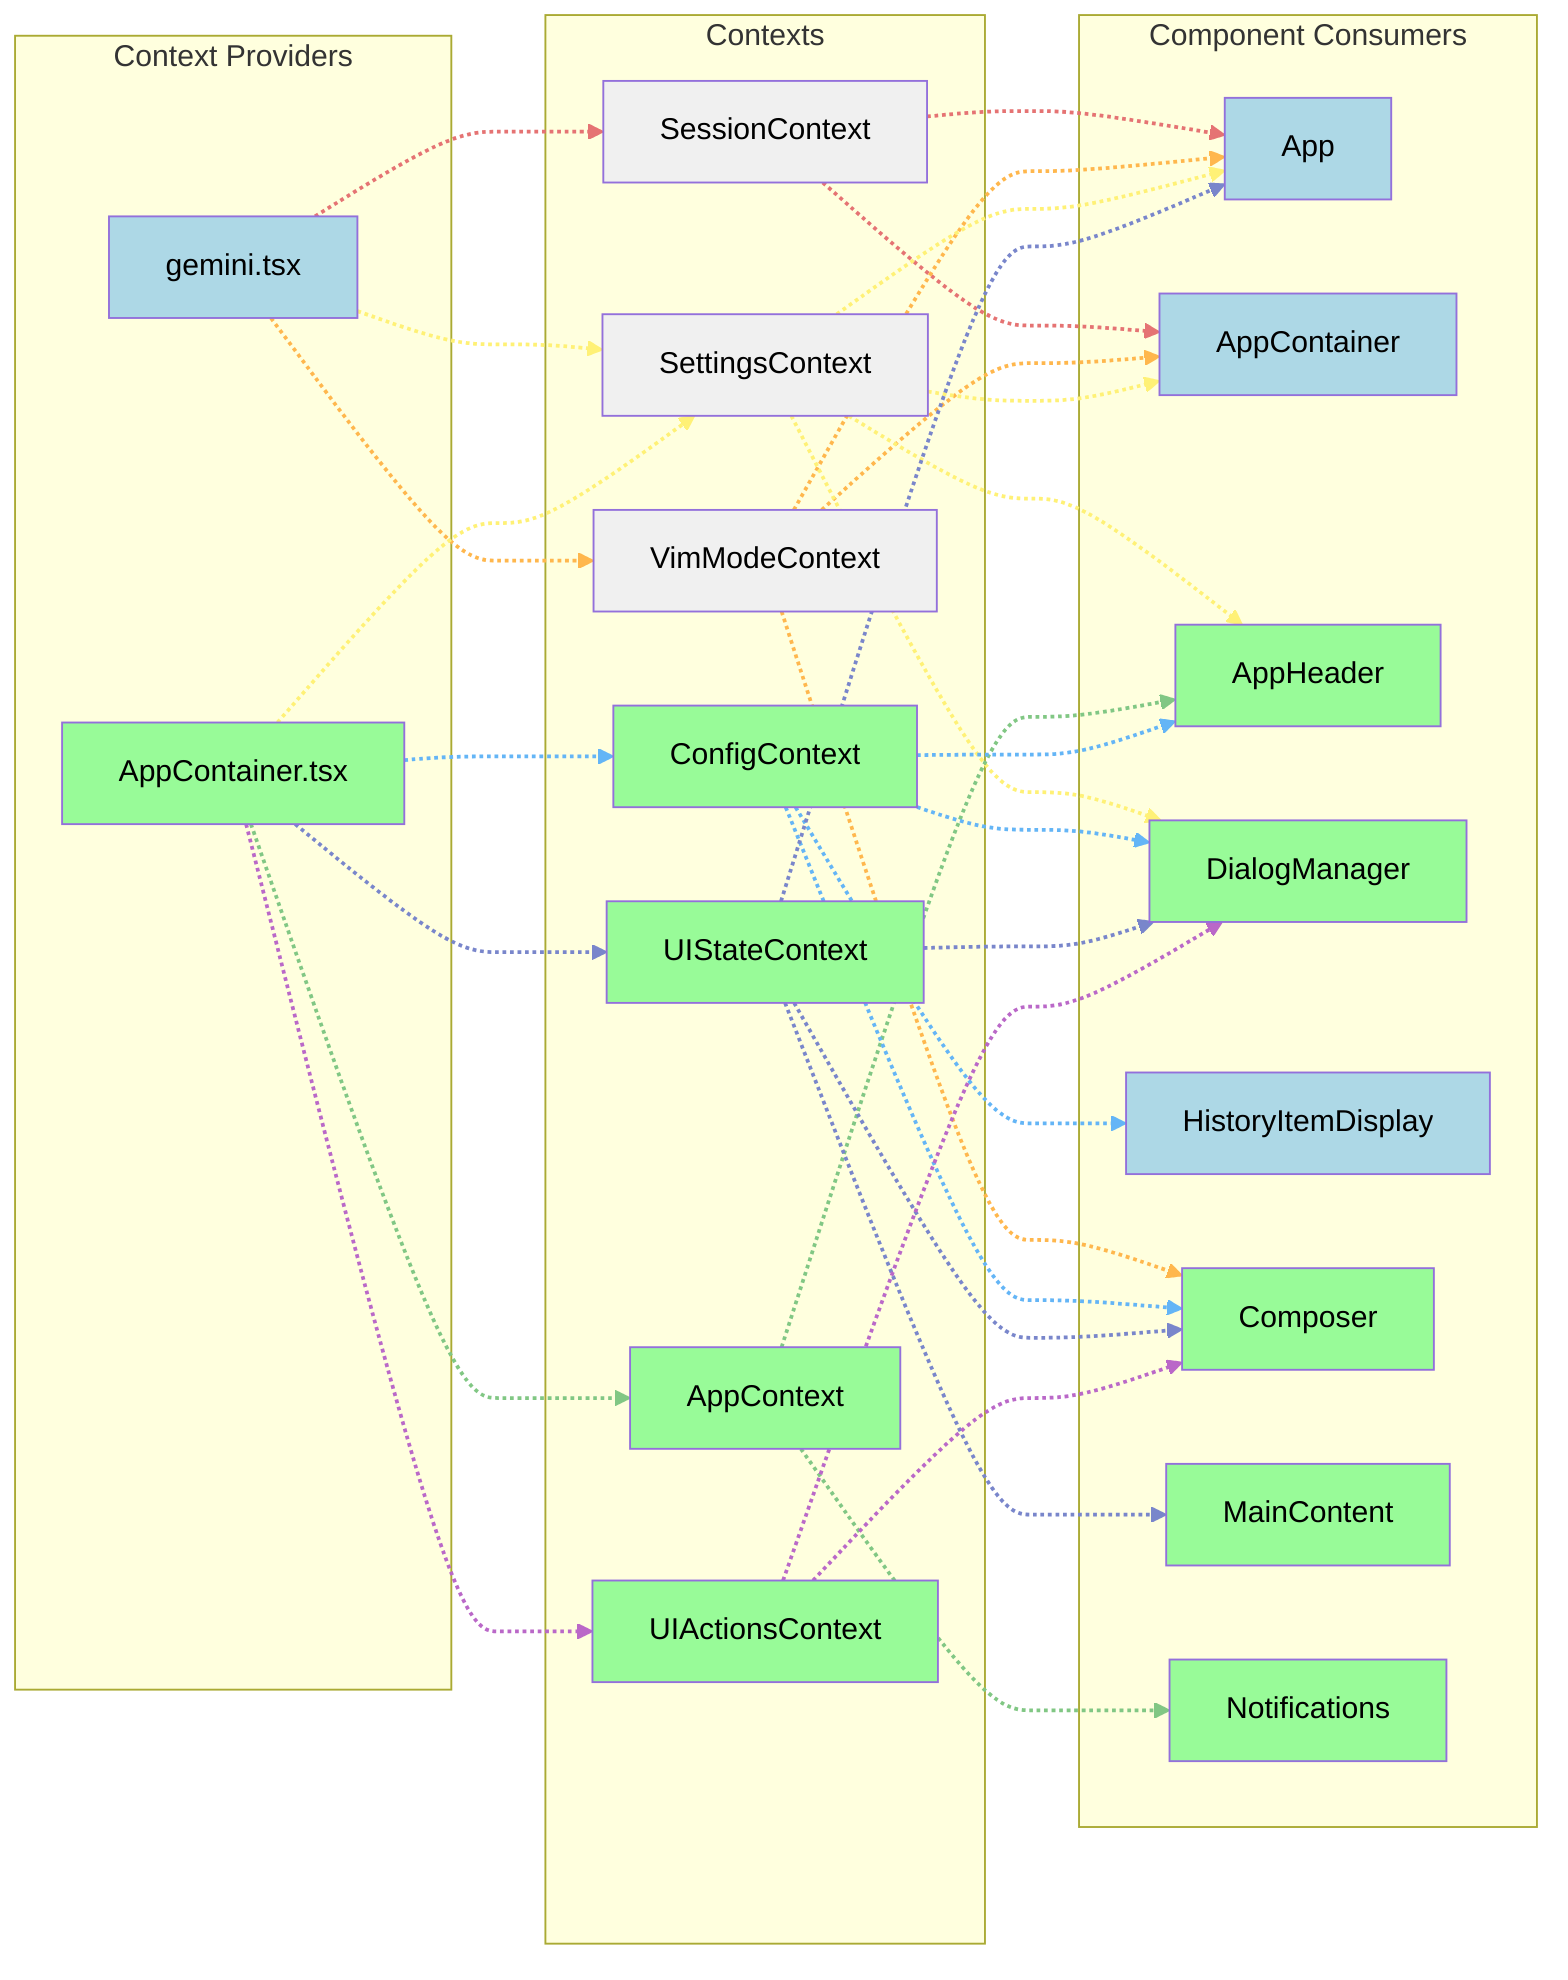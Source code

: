graph LR
    %% --- Style Definitions ---
    classDef new fill:#98fb98,color:#000
    classDef changed fill:#add8e6,color:#000
    classDef unchanged fill:#f0f0f0,color:#000

    %% --- Subgraphs ---
    subgraph "Context Providers"
        direction TB
        A["gemini.tsx"]
        B["AppContainer.tsx"]
    end

    subgraph "Contexts"
        direction TB
        CtxSession["SessionContext"]
        CtxVim["VimModeContext"]
        CtxSettings["SettingsContext"]
        CtxApp["AppContext"]
        CtxConfig["ConfigContext"]
        CtxUIState["UIStateContext"]
        CtxUIActions["UIActionsContext"]
    end

    subgraph "Component Consumers"
        direction TB
        ConsumerApp["App"]
        ConsumerAppContainer["AppContainer"]
        ConsumerAppHeader["AppHeader"]
        ConsumerDialogManager["DialogManager"]
        ConsumerHistoryItem["HistoryItemDisplay"]
        ConsumerComposer["Composer"]
        ConsumerMainContent["MainContent"]
        ConsumerNotifications["Notifications"]
    end

    %% --- Provider -> Context Connections ---
    A -.-> CtxSession
    A -.-> CtxVim
    A -.-> CtxSettings

    B -.-> CtxApp
    B -.-> CtxConfig
    B -.-> CtxUIState
    B -.-> CtxUIActions
    B -.-> CtxSettings

    %% --- Context -> Consumer Connections ---
    CtxSession -.-> ConsumerAppContainer
    CtxSession -.-> ConsumerApp

    CtxVim -.-> ConsumerAppContainer
    CtxVim -.-> ConsumerComposer
    CtxVim -.-> ConsumerApp

    CtxSettings -.-> ConsumerAppContainer
    CtxSettings -.-> ConsumerAppHeader
    CtxSettings -.-> ConsumerDialogManager
    CtxSettings -.-> ConsumerApp

    CtxApp -.-> ConsumerAppHeader
    CtxApp -.-> ConsumerNotifications

    CtxConfig -.-> ConsumerAppHeader
    CtxConfig -.-> ConsumerHistoryItem
    CtxConfig -.-> ConsumerComposer
    CtxConfig -.-> ConsumerDialogManager



    CtxUIState -.-> ConsumerApp
    CtxUIState -.-> ConsumerMainContent
    CtxUIState -.-> ConsumerComposer
    CtxUIState -.-> ConsumerDialogManager

    CtxUIActions -.-> ConsumerComposer
    CtxUIActions -.-> ConsumerDialogManager

    %% --- Apply Styles ---
    %% New Elements (Green)
    class B,CtxApp,CtxConfig,CtxUIState,CtxUIActions,ConsumerAppHeader,ConsumerDialogManager,ConsumerComposer,ConsumerMainContent,ConsumerNotifications new

    %% Heavily Changed Elements (Blue)
    class A,ConsumerApp,ConsumerAppContainer,ConsumerHistoryItem changed

    %% Mostly Unchanged Elements (Gray)
    class CtxSession,CtxVim,CtxSettings unchanged

    %% --- Link Styles ---
    %% CtxSession (Red)
    linkStyle 0,8,9 stroke:#e57373,stroke-width:2px
    %% CtxVim (Orange)
    linkStyle 1,10,11,12 stroke:#ffb74d,stroke-width:2px
    %% CtxSettings (Yellow)
    linkStyle 2,7,13,14,15,16 stroke:#fff176,stroke-width:2px
    %% CtxApp (Green)
    linkStyle 3,17,18 stroke:#81c784,stroke-width:2px
    %% CtxConfig (Blue)
    linkStyle 4,19,20,21,22 stroke:#64b5f6,stroke-width:2px
    %% CtxUIState (Indigo)
    linkStyle 5,23,24,25,26 stroke:#7986cb,stroke-width:2px
    %% CtxUIActions (Violet)
    linkStyle 6,27,28 stroke:#ba68c8,stroke-width:2px
